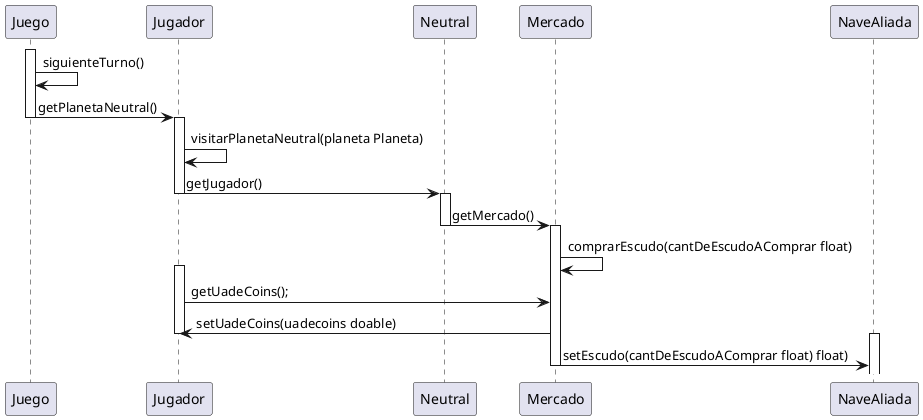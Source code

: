 @startuml
participant Juego
participant Jugador
participant Neutral
participant Mercado
participant NaveAliada

activate Juego
deactivate Juego
Juego -> Juego: siguienteTurno()
Juego -> Jugador: getPlanetaNeutral()
deactivate Juego
activate Jugador
Jugador -> Jugador: visitarPlanetaNeutral(planeta Planeta)
Jugador -> Neutral: getJugador()
deactivate Jugador
activate Neutral
Mercado <- Neutral : getMercado()
deactivate Neutral
activate Mercado




Mercado -> Mercado: comprarEscudo(cantDeEscudoAComprar float)
activate Jugador
Jugador -> Mercado: getUadeCoins();


Mercado -> Jugador: setUadeCoins(uadecoins doable)
deactivate Jugador
activate NaveAliada
Mercado -> NaveAliada: setEscudo(cantDeEscudoAComprar float) float)
deactivate Mercado
@enduml
